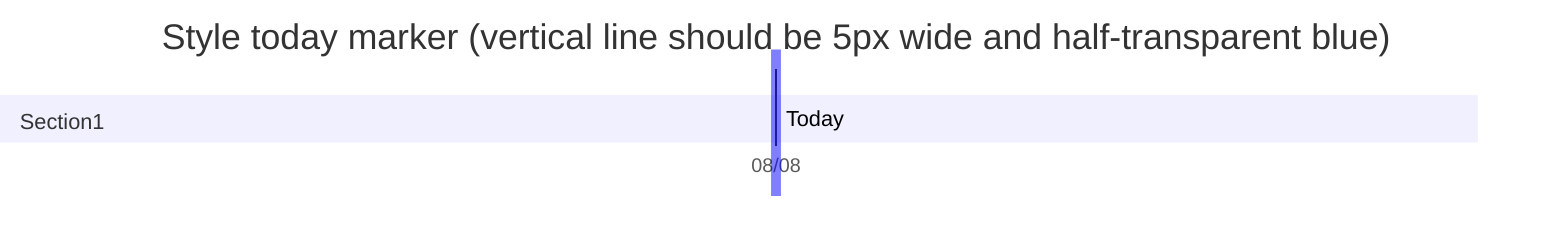 gantt
    title Style today marker (vertical line should be 5px wide and half-transparent blue)
    dateFormat Z
    axisFormat %d/%m
    todayMarker stroke-width:5px,stroke:#00f,opacity:0.5
    section Section1
    Today: 1, 08-08-09-01:00, 5min